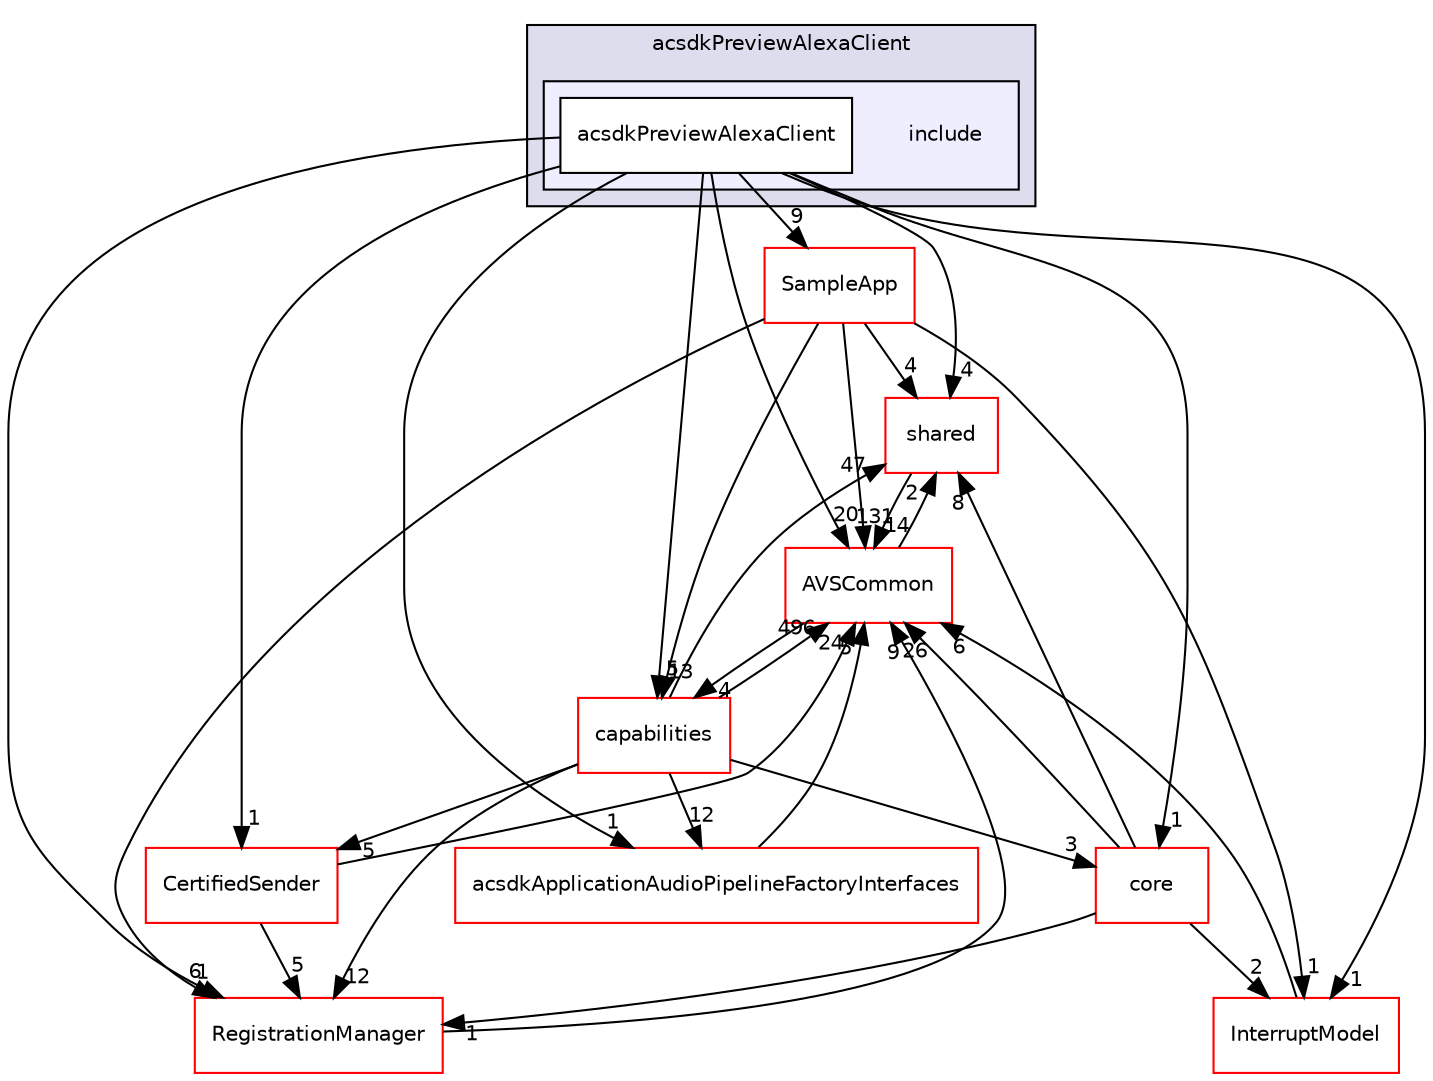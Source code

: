digraph "/workplace/avs-device-sdk/applications/acsdkPreviewAlexaClient/include" {
  compound=true
  node [ fontsize="10", fontname="Helvetica"];
  edge [ labelfontsize="10", labelfontname="Helvetica"];
  subgraph clusterdir_62711260edc4e066c7f76e6799d8392c {
    graph [ bgcolor="#ddddee", pencolor="black", label="acsdkPreviewAlexaClient" fontname="Helvetica", fontsize="10", URL="dir_62711260edc4e066c7f76e6799d8392c.html"]
  subgraph clusterdir_a93ade88e03e8fff1f88e67f77f2f99f {
    graph [ bgcolor="#eeeeff", pencolor="black", label="" URL="dir_a93ade88e03e8fff1f88e67f77f2f99f.html"];
    dir_a93ade88e03e8fff1f88e67f77f2f99f [shape=plaintext label="include"];
    dir_e4200acd78814d286ffc495f2cf7275e [shape=box label="acsdkPreviewAlexaClient" color="black" fillcolor="white" style="filled" URL="dir_e4200acd78814d286ffc495f2cf7275e.html"];
  }
  }
  dir_9982052f7ce695d12571567315b2fafa [shape=box label="shared" fillcolor="white" style="filled" color="red" URL="dir_9982052f7ce695d12571567315b2fafa.html"];
  dir_69fa8d0f4fee2820ffc8601fbf428b42 [shape=box label="SampleApp" fillcolor="white" style="filled" color="red" URL="dir_69fa8d0f4fee2820ffc8601fbf428b42.html"];
  dir_5f7911d5aff7f3db61b81ea8d608701d [shape=box label="acsdkApplicationAudioPipelineFactoryInterfaces" fillcolor="white" style="filled" color="red" URL="dir_5f7911d5aff7f3db61b81ea8d608701d.html"];
  dir_cf27311ab9f4263eef70b28364b95692 [shape=box label="CertifiedSender" fillcolor="white" style="filled" color="red" URL="dir_cf27311ab9f4263eef70b28364b95692.html"];
  dir_13e65effb2bde530b17b3d5eefcd0266 [shape=box label="AVSCommon" fillcolor="white" style="filled" color="red" URL="dir_13e65effb2bde530b17b3d5eefcd0266.html"];
  dir_b14333b5607b47fe7356eaa790107bd3 [shape=box label="RegistrationManager" fillcolor="white" style="filled" color="red" URL="dir_b14333b5607b47fe7356eaa790107bd3.html"];
  dir_4270bfced15e0e73154b13468c7c9ad9 [shape=box label="core" fillcolor="white" style="filled" color="red" URL="dir_4270bfced15e0e73154b13468c7c9ad9.html"];
  dir_1da5878b5eab0954316ec5377b4b3029 [shape=box label="InterruptModel" fillcolor="white" style="filled" color="red" URL="dir_1da5878b5eab0954316ec5377b4b3029.html"];
  dir_55f1e16e469d547c636a522dac21b8a1 [shape=box label="capabilities" fillcolor="white" style="filled" color="red" URL="dir_55f1e16e469d547c636a522dac21b8a1.html"];
  dir_9982052f7ce695d12571567315b2fafa->dir_13e65effb2bde530b17b3d5eefcd0266 [headlabel="14", labeldistance=1.5 headhref="dir_000549_000017.html"];
  dir_69fa8d0f4fee2820ffc8601fbf428b42->dir_9982052f7ce695d12571567315b2fafa [headlabel="4", labeldistance=1.5 headhref="dir_000101_000549.html"];
  dir_69fa8d0f4fee2820ffc8601fbf428b42->dir_13e65effb2bde530b17b3d5eefcd0266 [headlabel="131", labeldistance=1.5 headhref="dir_000101_000017.html"];
  dir_69fa8d0f4fee2820ffc8601fbf428b42->dir_b14333b5607b47fe7356eaa790107bd3 [headlabel="6", labeldistance=1.5 headhref="dir_000101_000524.html"];
  dir_69fa8d0f4fee2820ffc8601fbf428b42->dir_1da5878b5eab0954316ec5377b4b3029 [headlabel="1", labeldistance=1.5 headhref="dir_000101_000465.html"];
  dir_69fa8d0f4fee2820ffc8601fbf428b42->dir_55f1e16e469d547c636a522dac21b8a1 [headlabel="13", labeldistance=1.5 headhref="dir_000101_000133.html"];
  dir_5f7911d5aff7f3db61b81ea8d608701d->dir_13e65effb2bde530b17b3d5eefcd0266 [headlabel="5", labeldistance=1.5 headhref="dir_000041_000017.html"];
  dir_cf27311ab9f4263eef70b28364b95692->dir_13e65effb2bde530b17b3d5eefcd0266 [headlabel="24", labeldistance=1.5 headhref="dir_000415_000017.html"];
  dir_cf27311ab9f4263eef70b28364b95692->dir_b14333b5607b47fe7356eaa790107bd3 [headlabel="5", labeldistance=1.5 headhref="dir_000415_000524.html"];
  dir_13e65effb2bde530b17b3d5eefcd0266->dir_9982052f7ce695d12571567315b2fafa [headlabel="2", labeldistance=1.5 headhref="dir_000017_000549.html"];
  dir_13e65effb2bde530b17b3d5eefcd0266->dir_55f1e16e469d547c636a522dac21b8a1 [headlabel="4", labeldistance=1.5 headhref="dir_000017_000133.html"];
  dir_b14333b5607b47fe7356eaa790107bd3->dir_13e65effb2bde530b17b3d5eefcd0266 [headlabel="9", labeldistance=1.5 headhref="dir_000524_000017.html"];
  dir_4270bfced15e0e73154b13468c7c9ad9->dir_9982052f7ce695d12571567315b2fafa [headlabel="8", labeldistance=1.5 headhref="dir_000426_000549.html"];
  dir_4270bfced15e0e73154b13468c7c9ad9->dir_13e65effb2bde530b17b3d5eefcd0266 [headlabel="26", labeldistance=1.5 headhref="dir_000426_000017.html"];
  dir_4270bfced15e0e73154b13468c7c9ad9->dir_b14333b5607b47fe7356eaa790107bd3 [headlabel="1", labeldistance=1.5 headhref="dir_000426_000524.html"];
  dir_4270bfced15e0e73154b13468c7c9ad9->dir_1da5878b5eab0954316ec5377b4b3029 [headlabel="2", labeldistance=1.5 headhref="dir_000426_000465.html"];
  dir_e4200acd78814d286ffc495f2cf7275e->dir_9982052f7ce695d12571567315b2fafa [headlabel="4", labeldistance=1.5 headhref="dir_000088_000549.html"];
  dir_e4200acd78814d286ffc495f2cf7275e->dir_69fa8d0f4fee2820ffc8601fbf428b42 [headlabel="9", labeldistance=1.5 headhref="dir_000088_000101.html"];
  dir_e4200acd78814d286ffc495f2cf7275e->dir_5f7911d5aff7f3db61b81ea8d608701d [headlabel="1", labeldistance=1.5 headhref="dir_000088_000041.html"];
  dir_e4200acd78814d286ffc495f2cf7275e->dir_cf27311ab9f4263eef70b28364b95692 [headlabel="1", labeldistance=1.5 headhref="dir_000088_000415.html"];
  dir_e4200acd78814d286ffc495f2cf7275e->dir_13e65effb2bde530b17b3d5eefcd0266 [headlabel="20", labeldistance=1.5 headhref="dir_000088_000017.html"];
  dir_e4200acd78814d286ffc495f2cf7275e->dir_b14333b5607b47fe7356eaa790107bd3 [headlabel="1", labeldistance=1.5 headhref="dir_000088_000524.html"];
  dir_e4200acd78814d286ffc495f2cf7275e->dir_4270bfced15e0e73154b13468c7c9ad9 [headlabel="1", labeldistance=1.5 headhref="dir_000088_000426.html"];
  dir_e4200acd78814d286ffc495f2cf7275e->dir_1da5878b5eab0954316ec5377b4b3029 [headlabel="1", labeldistance=1.5 headhref="dir_000088_000465.html"];
  dir_e4200acd78814d286ffc495f2cf7275e->dir_55f1e16e469d547c636a522dac21b8a1 [headlabel="5", labeldistance=1.5 headhref="dir_000088_000133.html"];
  dir_1da5878b5eab0954316ec5377b4b3029->dir_13e65effb2bde530b17b3d5eefcd0266 [headlabel="6", labeldistance=1.5 headhref="dir_000465_000017.html"];
  dir_55f1e16e469d547c636a522dac21b8a1->dir_9982052f7ce695d12571567315b2fafa [headlabel="47", labeldistance=1.5 headhref="dir_000133_000549.html"];
  dir_55f1e16e469d547c636a522dac21b8a1->dir_5f7911d5aff7f3db61b81ea8d608701d [headlabel="12", labeldistance=1.5 headhref="dir_000133_000041.html"];
  dir_55f1e16e469d547c636a522dac21b8a1->dir_cf27311ab9f4263eef70b28364b95692 [headlabel="5", labeldistance=1.5 headhref="dir_000133_000415.html"];
  dir_55f1e16e469d547c636a522dac21b8a1->dir_13e65effb2bde530b17b3d5eefcd0266 [headlabel="496", labeldistance=1.5 headhref="dir_000133_000017.html"];
  dir_55f1e16e469d547c636a522dac21b8a1->dir_b14333b5607b47fe7356eaa790107bd3 [headlabel="12", labeldistance=1.5 headhref="dir_000133_000524.html"];
  dir_55f1e16e469d547c636a522dac21b8a1->dir_4270bfced15e0e73154b13468c7c9ad9 [headlabel="3", labeldistance=1.5 headhref="dir_000133_000426.html"];
}
